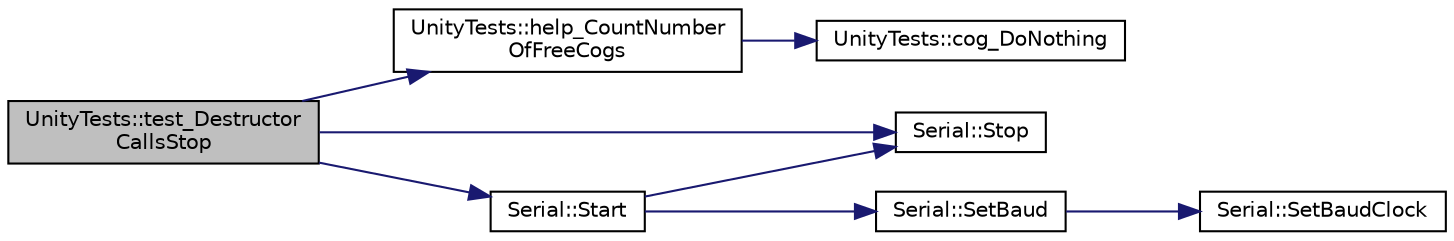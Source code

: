digraph "UnityTests::test_DestructorCallsStop"
{
  edge [fontname="Helvetica",fontsize="10",labelfontname="Helvetica",labelfontsize="10"];
  node [fontname="Helvetica",fontsize="10",shape=record];
  rankdir="LR";
  Node1 [label="UnityTests::test_Destructor\lCallsStop",height=0.2,width=0.4,color="black", fillcolor="grey75", style="filled" fontcolor="black"];
  Node1 -> Node2 [color="midnightblue",fontsize="10",style="solid",fontname="Helvetica"];
  Node2 [label="Serial::Stop",height=0.2,width=0.4,color="black", fillcolor="white", style="filled",URL="$classSerial.html#a206b0e9c801a8df764d03554e6fa16f4",tooltip="Stops the Serial PASM engine, if it is running."];
  Node1 -> Node3 [color="midnightblue",fontsize="10",style="solid",fontname="Helvetica"];
  Node3 [label="UnityTests::help_CountNumber\lOfFreeCogs",height=0.2,width=0.4,color="black", fillcolor="white", style="filled",URL="$classUnityTests.html#a42dbd6d3d2a7981fae3e849e66d67b71"];
  Node3 -> Node4 [color="midnightblue",fontsize="10",style="solid",fontname="Helvetica"];
  Node4 [label="UnityTests::cog_DoNothing",height=0.2,width=0.4,color="black", fillcolor="white", style="filled",URL="$classUnityTests.html#abaa1b7c91d312f5e0d4e6840d358337d"];
  Node1 -> Node5 [color="midnightblue",fontsize="10",style="solid",fontname="Helvetica"];
  Node5 [label="Serial::Start",height=0.2,width=0.4,color="black", fillcolor="white", style="filled",URL="$classSerial.html#a445c1fa70cbd44b22c22d15efecc457d",tooltip="Start Serial driver in a new cog."];
  Node5 -> Node2 [color="midnightblue",fontsize="10",style="solid",fontname="Helvetica"];
  Node5 -> Node6 [color="midnightblue",fontsize="10",style="solid",fontname="Helvetica"];
  Node6 [label="Serial::SetBaud",height=0.2,width=0.4,color="black", fillcolor="white", style="filled",URL="$classSerial.html#a0e229832a2ae4e04d3423c2e745cb975",tooltip="Does a live update of the baud rate in the Serial engine."];
  Node6 -> Node7 [color="midnightblue",fontsize="10",style="solid",fontname="Helvetica"];
  Node7 [label="Serial::SetBaudClock",height=0.2,width=0.4,color="black", fillcolor="white", style="filled",URL="$classSerial.html#a174ece60e6a8245422bb9ac27d8edcd8",tooltip="Does a live update of the baud rate in the Serial engine."];
}
